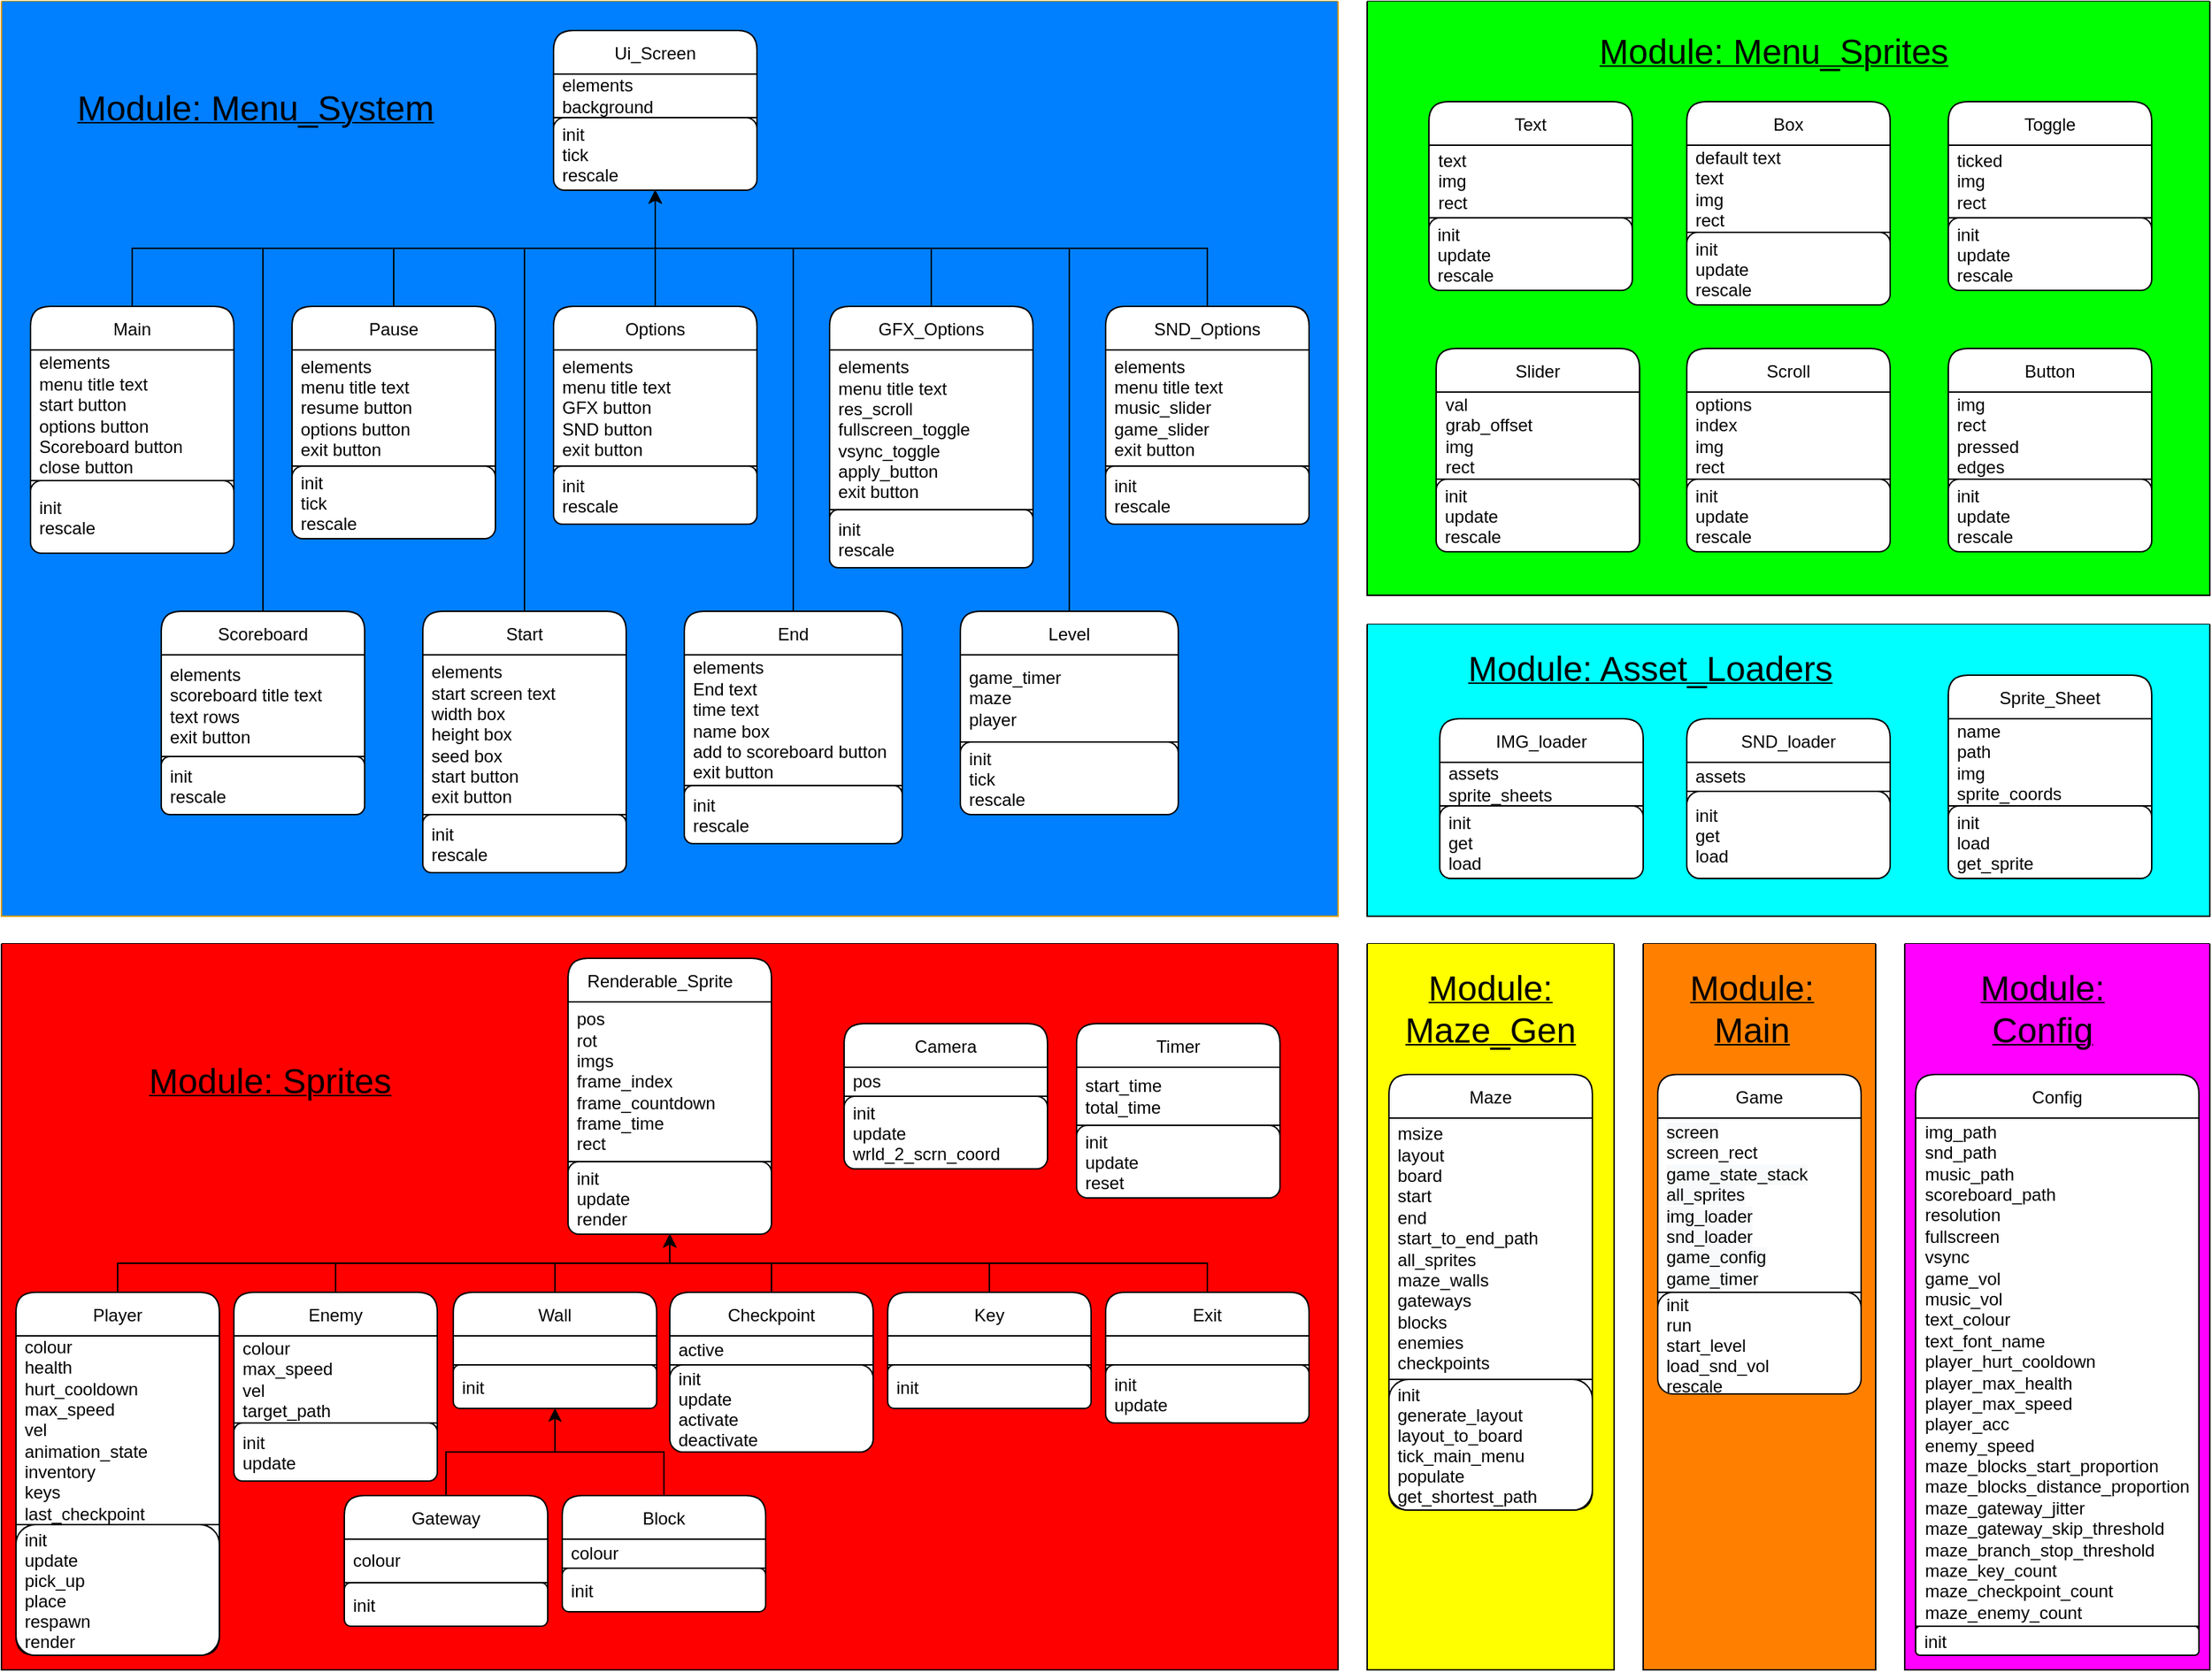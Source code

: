 <mxfile version="16.4.5" type="device"><diagram id="UR0YL3YgxXvfxWEagAze" name="Page-1"><mxGraphModel dx="1535" dy="2489" grid="1" gridSize="10" guides="1" tooltips="1" connect="1" arrows="1" fold="1" page="1" pageScale="1" pageWidth="827" pageHeight="1169" math="0" shadow="0"><root><mxCell id="0"/><mxCell id="1" parent="0"/><mxCell id="ef8tjBVSWjdFUi2Q6hh9-64" value="" style="swimlane;startSize=0;rounded=1;swimlaneFillColor=#00FFFF;" parent="1" vertex="1"><mxGeometry x="1040" y="-280" width="580" height="201" as="geometry"><mxRectangle x="930" y="755" width="50" height="40" as="alternateBounds"/></mxGeometry></mxCell><mxCell id="ef8tjBVSWjdFUi2Q6hh9-77" value="" style="swimlane;startSize=0;fontSize=18;swimlaneFillColor=#FF0000;" parent="1" vertex="1"><mxGeometry x="100" y="-60" width="920" height="500" as="geometry"/></mxCell><mxCell id="ef8tjBVSWjdFUi2Q6hh9-22" value="Renderable_Sprite    " style="swimlane;fontStyle=0;childLayout=stackLayout;horizontal=1;startSize=30;horizontalStack=0;resizeParent=1;resizeParentMax=0;resizeLast=0;collapsible=1;marginBottom=0;rounded=1;swimlaneFillColor=default;" parent="ef8tjBVSWjdFUi2Q6hh9-77" vertex="1"><mxGeometry x="390" y="10" width="140" height="190" as="geometry"><mxRectangle x="540" y="170" width="50" height="30" as="alternateBounds"/></mxGeometry></mxCell><mxCell id="ef8tjBVSWjdFUi2Q6hh9-23" value="pos&lt;br&gt;rot&lt;br&gt;imgs&lt;br&gt;frame_index&lt;br&gt;frame_countdown&lt;br&gt;frame_time&lt;br&gt;rect" style="rounded=0;whiteSpace=wrap;html=1;align=left;spacingLeft=4" parent="ef8tjBVSWjdFUi2Q6hh9-22" vertex="1"><mxGeometry y="30" width="140" height="110" as="geometry"/></mxCell><mxCell id="ef8tjBVSWjdFUi2Q6hh9-24" value="init&#10;update&#10;render" style="text;strokeColor=default;fillColor=default;align=left;verticalAlign=middle;spacingLeft=4;spacingRight=4;overflow=hidden;points=[[0,0.5],[1,0.5]];portConstraint=eastwest;rotatable=0;rounded=1;" parent="ef8tjBVSWjdFUi2Q6hh9-22" vertex="1"><mxGeometry y="140" width="140" height="50" as="geometry"/></mxCell><mxCell id="ef8tjBVSWjdFUi2Q6hh9-79" style="edgeStyle=orthogonalEdgeStyle;rounded=0;orthogonalLoop=1;jettySize=auto;html=1;exitX=0.5;exitY=0;exitDx=0;exitDy=0;fontSize=18;" parent="ef8tjBVSWjdFUi2Q6hh9-77" source="ef8tjBVSWjdFUi2Q6hh9-25" target="ef8tjBVSWjdFUi2Q6hh9-22" edge="1"><mxGeometry relative="1" as="geometry"/></mxCell><mxCell id="ef8tjBVSWjdFUi2Q6hh9-25" value="Player" style="swimlane;fontStyle=0;childLayout=stackLayout;horizontal=1;startSize=30;horizontalStack=0;resizeParent=1;resizeParentMax=0;resizeLast=0;collapsible=1;marginBottom=0;rounded=1;swimlaneFillColor=default;" parent="ef8tjBVSWjdFUi2Q6hh9-77" vertex="1"><mxGeometry x="10" y="240" width="140" height="250" as="geometry"><mxRectangle x="540" y="170" width="50" height="30" as="alternateBounds"/></mxGeometry></mxCell><mxCell id="ef8tjBVSWjdFUi2Q6hh9-26" value="colour&lt;br&gt;health&lt;br&gt;hurt_cooldown&lt;br&gt;max_speed&lt;br&gt;vel&lt;br&gt;animation_state&lt;br&gt;inventory&lt;br&gt;keys&lt;br&gt;last_checkpoint" style="rounded=0;whiteSpace=wrap;html=1;align=left;spacingLeft=4" parent="ef8tjBVSWjdFUi2Q6hh9-25" vertex="1"><mxGeometry y="30" width="140" height="130" as="geometry"/></mxCell><mxCell id="ef8tjBVSWjdFUi2Q6hh9-27" value="init&#10;update&#10;pick_up&#10;place&#10;respawn&#10;render" style="text;strokeColor=default;fillColor=default;align=left;verticalAlign=middle;spacingLeft=4;spacingRight=4;overflow=hidden;points=[[0,0.5],[1,0.5]];portConstraint=eastwest;rotatable=0;rounded=1;glass=0;" parent="ef8tjBVSWjdFUi2Q6hh9-25" vertex="1"><mxGeometry y="160" width="140" height="90" as="geometry"/></mxCell><mxCell id="ef8tjBVSWjdFUi2Q6hh9-80" style="edgeStyle=orthogonalEdgeStyle;rounded=0;orthogonalLoop=1;jettySize=auto;html=1;exitX=0.5;exitY=0;exitDx=0;exitDy=0;fontSize=18;" parent="ef8tjBVSWjdFUi2Q6hh9-77" source="ef8tjBVSWjdFUi2Q6hh9-28" target="ef8tjBVSWjdFUi2Q6hh9-22" edge="1"><mxGeometry relative="1" as="geometry"/></mxCell><mxCell id="ef8tjBVSWjdFUi2Q6hh9-28" value="Enemy" style="swimlane;fontStyle=0;childLayout=stackLayout;horizontal=1;startSize=30;horizontalStack=0;resizeParent=1;resizeParentMax=0;resizeLast=0;collapsible=1;marginBottom=0;rounded=1;swimlaneFillColor=default;" parent="ef8tjBVSWjdFUi2Q6hh9-77" vertex="1"><mxGeometry x="160" y="240" width="140" height="130" as="geometry"><mxRectangle x="540" y="170" width="50" height="30" as="alternateBounds"/></mxGeometry></mxCell><mxCell id="ef8tjBVSWjdFUi2Q6hh9-29" value="colour&lt;br&gt;max_speed&lt;br&gt;vel&lt;br&gt;target_path" style="rounded=0;whiteSpace=wrap;html=1;align=left;spacingLeft=4" parent="ef8tjBVSWjdFUi2Q6hh9-28" vertex="1"><mxGeometry y="30" width="140" height="60" as="geometry"/></mxCell><mxCell id="ef8tjBVSWjdFUi2Q6hh9-30" value="init&#10;update" style="text;strokeColor=default;fillColor=default;align=left;verticalAlign=middle;spacingLeft=4;spacingRight=4;overflow=hidden;points=[[0,0.5],[1,0.5]];portConstraint=eastwest;rotatable=0;rounded=1;glass=0;" parent="ef8tjBVSWjdFUi2Q6hh9-28" vertex="1"><mxGeometry y="90" width="140" height="40" as="geometry"/></mxCell><mxCell id="ef8tjBVSWjdFUi2Q6hh9-81" style="edgeStyle=orthogonalEdgeStyle;rounded=0;orthogonalLoop=1;jettySize=auto;html=1;exitX=0.5;exitY=0;exitDx=0;exitDy=0;fontSize=18;" parent="ef8tjBVSWjdFUi2Q6hh9-77" source="ef8tjBVSWjdFUi2Q6hh9-31" target="ef8tjBVSWjdFUi2Q6hh9-22" edge="1"><mxGeometry relative="1" as="geometry"/></mxCell><mxCell id="ef8tjBVSWjdFUi2Q6hh9-31" value="Wall" style="swimlane;fontStyle=0;childLayout=stackLayout;horizontal=1;startSize=30;horizontalStack=0;resizeParent=1;resizeParentMax=0;resizeLast=0;collapsible=1;marginBottom=0;rounded=1;swimlaneFillColor=default;" parent="ef8tjBVSWjdFUi2Q6hh9-77" vertex="1"><mxGeometry x="311" y="240" width="140" height="80" as="geometry"><mxRectangle x="540" y="170" width="50" height="30" as="alternateBounds"/></mxGeometry></mxCell><mxCell id="ef8tjBVSWjdFUi2Q6hh9-32" value="" style="rounded=0;whiteSpace=wrap;html=1;align=left;spacingLeft=4" parent="ef8tjBVSWjdFUi2Q6hh9-31" vertex="1"><mxGeometry y="30" width="140" height="20" as="geometry"/></mxCell><mxCell id="ef8tjBVSWjdFUi2Q6hh9-33" value="init" style="text;strokeColor=default;fillColor=default;align=left;verticalAlign=middle;spacingLeft=4;spacingRight=4;overflow=hidden;points=[[0,0.5],[1,0.5]];portConstraint=eastwest;rotatable=0;rounded=1;glass=0;" parent="ef8tjBVSWjdFUi2Q6hh9-31" vertex="1"><mxGeometry y="50" width="140" height="30" as="geometry"/></mxCell><mxCell id="ef8tjBVSWjdFUi2Q6hh9-86" style="edgeStyle=orthogonalEdgeStyle;rounded=0;orthogonalLoop=1;jettySize=auto;html=1;exitX=0.5;exitY=0;exitDx=0;exitDy=0;fontSize=18;" parent="ef8tjBVSWjdFUi2Q6hh9-77" source="ef8tjBVSWjdFUi2Q6hh9-34" target="ef8tjBVSWjdFUi2Q6hh9-31" edge="1"><mxGeometry relative="1" as="geometry"/></mxCell><mxCell id="ef8tjBVSWjdFUi2Q6hh9-34" value="Gateway" style="swimlane;fontStyle=0;childLayout=stackLayout;horizontal=1;startSize=30;horizontalStack=0;resizeParent=1;resizeParentMax=0;resizeLast=0;collapsible=1;marginBottom=0;rounded=1;swimlaneFillColor=default;" parent="ef8tjBVSWjdFUi2Q6hh9-77" vertex="1"><mxGeometry x="236" y="380" width="140" height="90" as="geometry"><mxRectangle x="540" y="170" width="50" height="30" as="alternateBounds"/></mxGeometry></mxCell><mxCell id="ef8tjBVSWjdFUi2Q6hh9-35" value="colour" style="rounded=0;whiteSpace=wrap;html=1;align=left;spacingLeft=4" parent="ef8tjBVSWjdFUi2Q6hh9-34" vertex="1"><mxGeometry y="30" width="140" height="30" as="geometry"/></mxCell><mxCell id="ef8tjBVSWjdFUi2Q6hh9-36" value="init" style="text;strokeColor=default;fillColor=default;align=left;verticalAlign=middle;spacingLeft=4;spacingRight=4;overflow=hidden;points=[[0,0.5],[1,0.5]];portConstraint=eastwest;rotatable=0;rounded=1;glass=0;" parent="ef8tjBVSWjdFUi2Q6hh9-34" vertex="1"><mxGeometry y="60" width="140" height="30" as="geometry"/></mxCell><mxCell id="ef8tjBVSWjdFUi2Q6hh9-85" style="edgeStyle=orthogonalEdgeStyle;rounded=0;orthogonalLoop=1;jettySize=auto;html=1;exitX=0.5;exitY=0;exitDx=0;exitDy=0;fontSize=18;" parent="ef8tjBVSWjdFUi2Q6hh9-77" source="ef8tjBVSWjdFUi2Q6hh9-37" target="ef8tjBVSWjdFUi2Q6hh9-31" edge="1"><mxGeometry relative="1" as="geometry"/></mxCell><mxCell id="ef8tjBVSWjdFUi2Q6hh9-37" value="Block" style="swimlane;fontStyle=0;childLayout=stackLayout;horizontal=1;startSize=30;horizontalStack=0;resizeParent=1;resizeParentMax=0;resizeLast=0;collapsible=1;marginBottom=0;rounded=1;swimlaneFillColor=default;" parent="ef8tjBVSWjdFUi2Q6hh9-77" vertex="1"><mxGeometry x="386" y="380" width="140" height="80" as="geometry"><mxRectangle x="540" y="170" width="50" height="30" as="alternateBounds"/></mxGeometry></mxCell><mxCell id="ef8tjBVSWjdFUi2Q6hh9-38" value="colour" style="rounded=0;whiteSpace=wrap;html=1;align=left;spacingLeft=4" parent="ef8tjBVSWjdFUi2Q6hh9-37" vertex="1"><mxGeometry y="30" width="140" height="20" as="geometry"/></mxCell><mxCell id="ef8tjBVSWjdFUi2Q6hh9-39" value="init" style="text;strokeColor=default;fillColor=default;align=left;verticalAlign=middle;spacingLeft=4;spacingRight=4;overflow=hidden;points=[[0,0.5],[1,0.5]];portConstraint=eastwest;rotatable=0;rounded=1;glass=0;" parent="ef8tjBVSWjdFUi2Q6hh9-37" vertex="1"><mxGeometry y="50" width="140" height="30" as="geometry"/></mxCell><mxCell id="ef8tjBVSWjdFUi2Q6hh9-82" style="edgeStyle=orthogonalEdgeStyle;rounded=0;orthogonalLoop=1;jettySize=auto;html=1;exitX=0.5;exitY=0;exitDx=0;exitDy=0;fontSize=18;" parent="ef8tjBVSWjdFUi2Q6hh9-77" source="ef8tjBVSWjdFUi2Q6hh9-40" target="ef8tjBVSWjdFUi2Q6hh9-22" edge="1"><mxGeometry relative="1" as="geometry"/></mxCell><mxCell id="ef8tjBVSWjdFUi2Q6hh9-40" value="Checkpoint" style="swimlane;fontStyle=0;childLayout=stackLayout;horizontal=1;startSize=30;horizontalStack=0;resizeParent=1;resizeParentMax=0;resizeLast=0;collapsible=1;marginBottom=0;rounded=1;swimlaneFillColor=default;" parent="ef8tjBVSWjdFUi2Q6hh9-77" vertex="1"><mxGeometry x="460" y="240" width="140" height="110" as="geometry"><mxRectangle x="540" y="170" width="50" height="30" as="alternateBounds"/></mxGeometry></mxCell><mxCell id="ef8tjBVSWjdFUi2Q6hh9-41" value="active" style="rounded=0;whiteSpace=wrap;html=1;align=left;spacingLeft=4" parent="ef8tjBVSWjdFUi2Q6hh9-40" vertex="1"><mxGeometry y="30" width="140" height="20" as="geometry"/></mxCell><mxCell id="ef8tjBVSWjdFUi2Q6hh9-42" value="init&#10;update&#10;activate&#10;deactivate" style="text;strokeColor=default;fillColor=default;align=left;verticalAlign=middle;spacingLeft=4;spacingRight=4;overflow=hidden;points=[[0,0.5],[1,0.5]];portConstraint=eastwest;rotatable=0;rounded=1;glass=0;" parent="ef8tjBVSWjdFUi2Q6hh9-40" vertex="1"><mxGeometry y="50" width="140" height="60" as="geometry"/></mxCell><mxCell id="ef8tjBVSWjdFUi2Q6hh9-83" style="edgeStyle=orthogonalEdgeStyle;rounded=0;orthogonalLoop=1;jettySize=auto;html=1;exitX=0.5;exitY=0;exitDx=0;exitDy=0;fontSize=18;" parent="ef8tjBVSWjdFUi2Q6hh9-77" source="ef8tjBVSWjdFUi2Q6hh9-43" target="ef8tjBVSWjdFUi2Q6hh9-22" edge="1"><mxGeometry relative="1" as="geometry"/></mxCell><mxCell id="ef8tjBVSWjdFUi2Q6hh9-43" value="Key" style="swimlane;fontStyle=0;childLayout=stackLayout;horizontal=1;startSize=30;horizontalStack=0;resizeParent=1;resizeParentMax=0;resizeLast=0;collapsible=1;marginBottom=0;rounded=1;swimlaneFillColor=default;" parent="ef8tjBVSWjdFUi2Q6hh9-77" vertex="1"><mxGeometry x="610" y="240" width="140" height="80" as="geometry"><mxRectangle x="540" y="170" width="50" height="30" as="alternateBounds"/></mxGeometry></mxCell><mxCell id="ef8tjBVSWjdFUi2Q6hh9-44" value="" style="rounded=0;whiteSpace=wrap;html=1;align=left;spacingLeft=4" parent="ef8tjBVSWjdFUi2Q6hh9-43" vertex="1"><mxGeometry y="30" width="140" height="20" as="geometry"/></mxCell><mxCell id="ef8tjBVSWjdFUi2Q6hh9-45" value="init" style="text;strokeColor=default;fillColor=default;align=left;verticalAlign=middle;spacingLeft=4;spacingRight=4;overflow=hidden;points=[[0,0.5],[1,0.5]];portConstraint=eastwest;rotatable=0;rounded=1;glass=0;" parent="ef8tjBVSWjdFUi2Q6hh9-43" vertex="1"><mxGeometry y="50" width="140" height="30" as="geometry"/></mxCell><mxCell id="ef8tjBVSWjdFUi2Q6hh9-84" style="edgeStyle=orthogonalEdgeStyle;rounded=0;orthogonalLoop=1;jettySize=auto;html=1;exitX=0.5;exitY=0;exitDx=0;exitDy=0;fontSize=18;" parent="ef8tjBVSWjdFUi2Q6hh9-77" source="ef8tjBVSWjdFUi2Q6hh9-46" target="ef8tjBVSWjdFUi2Q6hh9-22" edge="1"><mxGeometry relative="1" as="geometry"/></mxCell><mxCell id="ef8tjBVSWjdFUi2Q6hh9-46" value="Exit" style="swimlane;fontStyle=0;childLayout=stackLayout;horizontal=1;startSize=30;horizontalStack=0;resizeParent=1;resizeParentMax=0;resizeLast=0;collapsible=1;marginBottom=0;rounded=1;swimlaneFillColor=default;" parent="ef8tjBVSWjdFUi2Q6hh9-77" vertex="1"><mxGeometry x="760" y="240" width="140" height="90" as="geometry"><mxRectangle x="540" y="170" width="50" height="30" as="alternateBounds"/></mxGeometry></mxCell><mxCell id="ef8tjBVSWjdFUi2Q6hh9-47" value="" style="rounded=0;whiteSpace=wrap;html=1;align=left;spacingLeft=4" parent="ef8tjBVSWjdFUi2Q6hh9-46" vertex="1"><mxGeometry y="30" width="140" height="20" as="geometry"/></mxCell><mxCell id="ef8tjBVSWjdFUi2Q6hh9-48" value="init&#10;update" style="text;strokeColor=default;fillColor=default;align=left;verticalAlign=middle;spacingLeft=4;spacingRight=4;overflow=hidden;points=[[0,0.5],[1,0.5]];portConstraint=eastwest;rotatable=0;rounded=1;glass=0;" parent="ef8tjBVSWjdFUi2Q6hh9-46" vertex="1"><mxGeometry y="50" width="140" height="40" as="geometry"/></mxCell><mxCell id="ef8tjBVSWjdFUi2Q6hh9-49" value="Camera" style="swimlane;fontStyle=0;childLayout=stackLayout;horizontal=1;startSize=30;horizontalStack=0;resizeParent=1;resizeParentMax=0;resizeLast=0;collapsible=1;marginBottom=0;rounded=1;swimlaneFillColor=default;" parent="ef8tjBVSWjdFUi2Q6hh9-77" vertex="1"><mxGeometry x="580" y="55" width="140" height="100" as="geometry"><mxRectangle x="540" y="170" width="50" height="30" as="alternateBounds"/></mxGeometry></mxCell><mxCell id="ef8tjBVSWjdFUi2Q6hh9-50" value="pos" style="rounded=0;whiteSpace=wrap;html=1;align=left;spacingLeft=4" parent="ef8tjBVSWjdFUi2Q6hh9-49" vertex="1"><mxGeometry y="30" width="140" height="20" as="geometry"/></mxCell><mxCell id="ef8tjBVSWjdFUi2Q6hh9-51" value="init&#10;update&#10;wrld_2_scrn_coord" style="text;strokeColor=default;fillColor=default;align=left;verticalAlign=middle;spacingLeft=4;spacingRight=4;overflow=hidden;points=[[0,0.5],[1,0.5]];portConstraint=eastwest;rotatable=0;rounded=1;" parent="ef8tjBVSWjdFUi2Q6hh9-49" vertex="1"><mxGeometry y="50" width="140" height="50" as="geometry"/></mxCell><mxCell id="ef8tjBVSWjdFUi2Q6hh9-88" value="&lt;u&gt;&lt;font style=&quot;font-size: 24px&quot;&gt;Module: Sprites&lt;/font&gt;&lt;/u&gt;" style="text;html=1;strokeColor=none;fillColor=none;align=center;verticalAlign=middle;whiteSpace=wrap;rounded=0;" parent="ef8tjBVSWjdFUi2Q6hh9-77" vertex="1"><mxGeometry x="90" y="80" width="190" height="30" as="geometry"/></mxCell><mxCell id="k1RXQUYx7ECkvek621EI-1" value="Timer" style="swimlane;fontStyle=0;childLayout=stackLayout;horizontal=1;startSize=30;horizontalStack=0;resizeParent=1;resizeParentMax=0;resizeLast=0;collapsible=1;marginBottom=0;rounded=1;swimlaneFillColor=default;" parent="ef8tjBVSWjdFUi2Q6hh9-77" vertex="1"><mxGeometry x="740" y="55" width="140" height="120" as="geometry"><mxRectangle x="540" y="170" width="50" height="30" as="alternateBounds"/></mxGeometry></mxCell><mxCell id="k1RXQUYx7ECkvek621EI-2" value="start_time&lt;br&gt;total_time" style="rounded=0;whiteSpace=wrap;html=1;align=left;spacingLeft=4" parent="k1RXQUYx7ECkvek621EI-1" vertex="1"><mxGeometry y="30" width="140" height="40" as="geometry"/></mxCell><mxCell id="k1RXQUYx7ECkvek621EI-3" value="init&#10;update&#10;reset" style="text;strokeColor=default;fillColor=default;align=left;verticalAlign=middle;spacingLeft=4;spacingRight=4;overflow=hidden;points=[[0,0.5],[1,0.5]];portConstraint=eastwest;rotatable=0;rounded=1;" parent="k1RXQUYx7ECkvek621EI-1" vertex="1"><mxGeometry y="70" width="140" height="50" as="geometry"/></mxCell><mxCell id="ef8tjBVSWjdFUi2Q6hh9-89" value="" style="swimlane;startSize=0;fontSize=36;fillColor=default;swimlaneFillColor=#FFFF00;" parent="1" vertex="1"><mxGeometry x="1040" y="-60" width="170" height="500" as="geometry"/></mxCell><mxCell id="ef8tjBVSWjdFUi2Q6hh9-90" value="&lt;u&gt;&lt;font style=&quot;font-size: 24px&quot;&gt;Module:&lt;br&gt;Maze_Gen&lt;/font&gt;&lt;/u&gt;" style="text;html=1;strokeColor=none;fillColor=none;align=center;verticalAlign=middle;whiteSpace=wrap;rounded=0;" parent="ef8tjBVSWjdFUi2Q6hh9-89" vertex="1"><mxGeometry x="-10" y="30" width="190" height="30" as="geometry"/></mxCell><mxCell id="ef8tjBVSWjdFUi2Q6hh9-13" value="Maze" style="swimlane;fontStyle=0;childLayout=stackLayout;horizontal=1;startSize=30;horizontalStack=0;resizeParent=1;resizeParentMax=0;resizeLast=0;collapsible=1;marginBottom=0;rounded=1;swimlaneFillColor=default;" parent="ef8tjBVSWjdFUi2Q6hh9-89" vertex="1"><mxGeometry x="15" y="90" width="140" height="300" as="geometry"><mxRectangle x="540" y="170" width="50" height="30" as="alternateBounds"/></mxGeometry></mxCell><mxCell id="ef8tjBVSWjdFUi2Q6hh9-14" value="&lt;font face=&quot;helvetica&quot;&gt;msize&lt;br&gt;&lt;/font&gt;layout&lt;br&gt;board&lt;br&gt;start&lt;br&gt;end&lt;br&gt;start_to_end_path&lt;br&gt;all_sprites&lt;br&gt;maze_walls&lt;br&gt;gateways&lt;br&gt;blocks&lt;br&gt;enemies&lt;br&gt;checkpoints" style="rounded=0;whiteSpace=wrap;html=1;align=left;spacingLeft=4" parent="ef8tjBVSWjdFUi2Q6hh9-13" vertex="1"><mxGeometry y="30" width="140" height="180" as="geometry"/></mxCell><mxCell id="ef8tjBVSWjdFUi2Q6hh9-15" value="init&#10;generate_layout&#10;layout_to_board&#10;tick_main_menu&#10;populate&#10;get_shortest_path" style="text;strokeColor=default;fillColor=default;align=left;verticalAlign=middle;spacingLeft=4;spacingRight=4;overflow=hidden;points=[[0,0.5],[1,0.5]];portConstraint=eastwest;rotatable=0;rounded=1;" parent="ef8tjBVSWjdFUi2Q6hh9-13" vertex="1"><mxGeometry y="210" width="140" height="90" as="geometry"/></mxCell><mxCell id="ef8tjBVSWjdFUi2Q6hh9-91" value="" style="swimlane;startSize=0;fontSize=36;swimlaneFillColor=#FF8000;" parent="1" vertex="1"><mxGeometry x="1230" y="-60" width="160" height="500" as="geometry"/></mxCell><mxCell id="ef8tjBVSWjdFUi2Q6hh9-92" value="&lt;u&gt;&lt;font style=&quot;font-size: 24px&quot;&gt;Module:&lt;br&gt;Main&lt;/font&gt;&lt;/u&gt;" style="text;html=1;strokeColor=none;fillColor=none;align=center;verticalAlign=middle;whiteSpace=wrap;rounded=0;" parent="ef8tjBVSWjdFUi2Q6hh9-91" vertex="1"><mxGeometry x="-20" y="30" width="190" height="30" as="geometry"/></mxCell><mxCell id="ef8tjBVSWjdFUi2Q6hh9-3" value="Game" style="swimlane;fontStyle=0;childLayout=stackLayout;horizontal=1;startSize=30;horizontalStack=0;resizeParent=1;resizeParentMax=0;resizeLast=0;collapsible=1;marginBottom=0;rounded=1;swimlaneFillColor=default;" parent="ef8tjBVSWjdFUi2Q6hh9-91" vertex="1"><mxGeometry x="10" y="90" width="140" height="220" as="geometry"><mxRectangle x="540" y="170" width="50" height="30" as="alternateBounds"/></mxGeometry></mxCell><mxCell id="ef8tjBVSWjdFUi2Q6hh9-12" value="&lt;span style=&quot;color: rgb(0 , 0 , 0) ; font-family: &amp;#34;helvetica&amp;#34; ; font-size: 12px ; font-style: normal ; font-weight: 400 ; letter-spacing: normal ; text-indent: 0px ; text-transform: none ; word-spacing: 0px ; background-color: rgb(248 , 249 , 250) ; display: inline ; float: none&quot;&gt;screen&lt;br&gt;&lt;/span&gt;screen_rect&lt;br style=&quot;padding: 0px ; margin: 0px ; color: rgb(0 , 0 , 0) ; font-family: &amp;#34;helvetica&amp;#34; ; font-size: 12px ; font-style: normal ; font-weight: 400 ; letter-spacing: normal ; text-indent: 0px ; text-transform: none ; word-spacing: 0px ; background-color: rgb(248 , 249 , 250)&quot;&gt;&lt;span style=&quot;color: rgb(0 , 0 , 0) ; font-family: &amp;#34;helvetica&amp;#34; ; font-size: 12px ; font-style: normal ; font-weight: 400 ; letter-spacing: normal ; text-indent: 0px ; text-transform: none ; word-spacing: 0px ; background-color: rgb(248 , 249 , 250) ; display: inline ; float: none&quot;&gt;game_state_stack&lt;/span&gt;&lt;br style=&quot;padding: 0px ; margin: 0px ; color: rgb(0 , 0 , 0) ; font-family: &amp;#34;helvetica&amp;#34; ; font-size: 12px ; font-style: normal ; font-weight: 400 ; letter-spacing: normal ; text-indent: 0px ; text-transform: none ; word-spacing: 0px ; background-color: rgb(248 , 249 , 250)&quot;&gt;&lt;span style=&quot;color: rgb(0 , 0 , 0) ; font-family: &amp;#34;helvetica&amp;#34; ; font-size: 12px ; font-style: normal ; font-weight: 400 ; letter-spacing: normal ; text-indent: 0px ; text-transform: none ; word-spacing: 0px ; background-color: rgb(248 , 249 , 250) ; display: inline ; float: none&quot;&gt;all_sprites&lt;/span&gt;&lt;br style=&quot;padding: 0px ; margin: 0px ; color: rgb(0 , 0 , 0) ; font-family: &amp;#34;helvetica&amp;#34; ; font-size: 12px ; font-style: normal ; font-weight: 400 ; letter-spacing: normal ; text-indent: 0px ; text-transform: none ; word-spacing: 0px ; background-color: rgb(248 , 249 , 250)&quot;&gt;&lt;span style=&quot;color: rgb(0 , 0 , 0) ; font-family: &amp;#34;helvetica&amp;#34; ; font-size: 12px ; font-style: normal ; font-weight: 400 ; letter-spacing: normal ; text-indent: 0px ; text-transform: none ; word-spacing: 0px ; background-color: rgb(248 , 249 , 250) ; display: inline ; float: none&quot;&gt;img_loader&lt;/span&gt;&lt;br style=&quot;padding: 0px ; margin: 0px ; color: rgb(0 , 0 , 0) ; font-family: &amp;#34;helvetica&amp;#34; ; font-size: 12px ; font-style: normal ; font-weight: 400 ; letter-spacing: normal ; text-indent: 0px ; text-transform: none ; word-spacing: 0px ; background-color: rgb(248 , 249 , 250)&quot;&gt;&lt;span style=&quot;color: rgb(0 , 0 , 0) ; font-family: &amp;#34;helvetica&amp;#34; ; font-size: 12px ; font-style: normal ; font-weight: 400 ; letter-spacing: normal ; text-indent: 0px ; text-transform: none ; word-spacing: 0px ; background-color: rgb(248 , 249 , 250) ; display: inline ; float: none&quot;&gt;snd_loader&lt;/span&gt;&lt;br style=&quot;padding: 0px ; margin: 0px ; color: rgb(0 , 0 , 0) ; font-family: &amp;#34;helvetica&amp;#34; ; font-size: 12px ; font-style: normal ; font-weight: 400 ; letter-spacing: normal ; text-indent: 0px ; text-transform: none ; word-spacing: 0px ; background-color: rgb(248 , 249 , 250)&quot;&gt;&lt;span style=&quot;color: rgb(0 , 0 , 0) ; font-family: &amp;#34;helvetica&amp;#34; ; font-size: 12px ; font-style: normal ; font-weight: 400 ; letter-spacing: normal ; text-indent: 0px ; text-transform: none ; word-spacing: 0px ; background-color: rgb(248 , 249 , 250) ; display: inline ; float: none&quot;&gt;game_config&lt;/span&gt;&lt;br style=&quot;padding: 0px ; margin: 0px ; color: rgb(0 , 0 , 0) ; font-family: &amp;#34;helvetica&amp;#34; ; font-size: 12px ; font-style: normal ; font-weight: 400 ; letter-spacing: normal ; text-indent: 0px ; text-transform: none ; word-spacing: 0px ; background-color: rgb(248 , 249 , 250)&quot;&gt;&lt;span style=&quot;color: rgb(0 , 0 , 0) ; font-family: &amp;#34;helvetica&amp;#34; ; font-size: 12px ; font-style: normal ; font-weight: 400 ; letter-spacing: normal ; text-indent: 0px ; text-transform: none ; word-spacing: 0px ; background-color: rgb(248 , 249 , 250) ; display: inline ; float: none&quot;&gt;game_timer&lt;/span&gt;" style="rounded=0;whiteSpace=wrap;html=1;align=left;spacingLeft=4" parent="ef8tjBVSWjdFUi2Q6hh9-3" vertex="1"><mxGeometry y="30" width="140" height="120" as="geometry"/></mxCell><mxCell id="ef8tjBVSWjdFUi2Q6hh9-6" value="init&#10;run&#10;start_level&#10;load_snd_vol&#10;rescale" style="text;strokeColor=default;fillColor=default;align=left;verticalAlign=middle;spacingLeft=4;spacingRight=4;overflow=hidden;points=[[0,0.5],[1,0.5]];portConstraint=eastwest;rotatable=0;rounded=1;" parent="ef8tjBVSWjdFUi2Q6hh9-3" vertex="1"><mxGeometry y="150" width="140" height="70" as="geometry"/></mxCell><mxCell id="ef8tjBVSWjdFUi2Q6hh9-96" value="" style="swimlane;startSize=0;fontSize=36;fillColor=#ffe6cc;gradientDirection=north;swimlaneFillColor=#007FFF;strokeColor=#d79b00;" parent="1" vertex="1"><mxGeometry x="100" y="-709" width="920" height="630" as="geometry"/></mxCell><mxCell id="ef8tjBVSWjdFUi2Q6hh9-98" value="&lt;u&gt;&lt;font style=&quot;font-size: 24px&quot;&gt;Module: Menu_System&lt;/font&gt;&lt;/u&gt;" style="text;html=1;strokeColor=none;fillColor=none;align=center;verticalAlign=middle;whiteSpace=wrap;rounded=0;" parent="ef8tjBVSWjdFUi2Q6hh9-96" vertex="1"><mxGeometry x="50" y="59" width="250" height="30" as="geometry"/></mxCell><mxCell id="BVEpf0JN5tACW4LLZ2G0-4" style="edgeStyle=orthogonalEdgeStyle;rounded=0;orthogonalLoop=1;jettySize=auto;html=1;exitX=0.5;exitY=0;exitDx=0;exitDy=0;" parent="ef8tjBVSWjdFUi2Q6hh9-96" source="NCt3lOaT6l5ER-M0cnxN-1" target="BVEpf0JN5tACW4LLZ2G0-1" edge="1"><mxGeometry relative="1" as="geometry"/></mxCell><mxCell id="NCt3lOaT6l5ER-M0cnxN-1" value="Main" style="swimlane;fontStyle=0;childLayout=stackLayout;horizontal=1;startSize=30;horizontalStack=0;resizeParent=1;resizeParentMax=0;resizeLast=0;collapsible=1;marginBottom=0;rounded=1;swimlaneFillColor=default;" parent="ef8tjBVSWjdFUi2Q6hh9-96" vertex="1"><mxGeometry x="20" y="210" width="140" height="170" as="geometry"><mxRectangle x="540" y="170" width="50" height="30" as="alternateBounds"/></mxGeometry></mxCell><mxCell id="NCt3lOaT6l5ER-M0cnxN-2" value="elements&lt;br&gt;menu title text&lt;br&gt;start button&lt;br&gt;options button&lt;br&gt;Scoreboard button&lt;br&gt;close button" style="rounded=0;whiteSpace=wrap;html=1;align=left;spacingLeft=4" parent="NCt3lOaT6l5ER-M0cnxN-1" vertex="1"><mxGeometry y="30" width="140" height="90" as="geometry"/></mxCell><mxCell id="NCt3lOaT6l5ER-M0cnxN-3" value="init&#10;rescale" style="text;strokeColor=default;fillColor=default;align=left;verticalAlign=middle;spacingLeft=4;spacingRight=4;overflow=hidden;points=[[0,0.5],[1,0.5]];portConstraint=eastwest;rotatable=0;rounded=1;" parent="NCt3lOaT6l5ER-M0cnxN-1" vertex="1"><mxGeometry y="120" width="140" height="50" as="geometry"/></mxCell><mxCell id="BVEpf0JN5tACW4LLZ2G0-5" style="edgeStyle=orthogonalEdgeStyle;rounded=0;orthogonalLoop=1;jettySize=auto;html=1;exitX=0.5;exitY=0;exitDx=0;exitDy=0;" parent="ef8tjBVSWjdFUi2Q6hh9-96" source="NCt3lOaT6l5ER-M0cnxN-14" target="BVEpf0JN5tACW4LLZ2G0-1" edge="1"><mxGeometry relative="1" as="geometry"/></mxCell><mxCell id="NCt3lOaT6l5ER-M0cnxN-14" value="Pause" style="swimlane;fontStyle=0;childLayout=stackLayout;horizontal=1;startSize=30;horizontalStack=0;resizeParent=1;resizeParentMax=0;resizeLast=0;collapsible=1;marginBottom=0;rounded=1;swimlaneFillColor=default;" parent="ef8tjBVSWjdFUi2Q6hh9-96" vertex="1"><mxGeometry x="200" y="210" width="140" height="160" as="geometry"><mxRectangle x="540" y="170" width="50" height="30" as="alternateBounds"/></mxGeometry></mxCell><mxCell id="NCt3lOaT6l5ER-M0cnxN-15" value="elements&lt;br&gt;menu title text&lt;br&gt;resume button&lt;br&gt;options button&lt;br&gt;exit button" style="rounded=0;whiteSpace=wrap;html=1;align=left;spacingLeft=4" parent="NCt3lOaT6l5ER-M0cnxN-14" vertex="1"><mxGeometry y="30" width="140" height="80" as="geometry"/></mxCell><mxCell id="NCt3lOaT6l5ER-M0cnxN-16" value="init&#10;tick&#10;rescale" style="text;strokeColor=default;fillColor=default;align=left;verticalAlign=middle;spacingLeft=4;spacingRight=4;overflow=hidden;points=[[0,0.5],[1,0.5]];portConstraint=eastwest;rotatable=0;rounded=1;" parent="NCt3lOaT6l5ER-M0cnxN-14" vertex="1"><mxGeometry y="110" width="140" height="50" as="geometry"/></mxCell><mxCell id="BVEpf0JN5tACW4LLZ2G0-6" style="edgeStyle=orthogonalEdgeStyle;rounded=0;orthogonalLoop=1;jettySize=auto;html=1;exitX=0.5;exitY=0;exitDx=0;exitDy=0;" parent="ef8tjBVSWjdFUi2Q6hh9-96" source="NCt3lOaT6l5ER-M0cnxN-17" target="BVEpf0JN5tACW4LLZ2G0-1" edge="1"><mxGeometry relative="1" as="geometry"/></mxCell><mxCell id="NCt3lOaT6l5ER-M0cnxN-17" value="Options" style="swimlane;fontStyle=0;childLayout=stackLayout;horizontal=1;startSize=30;horizontalStack=0;resizeParent=1;resizeParentMax=0;resizeLast=0;collapsible=1;marginBottom=0;rounded=1;swimlaneFillColor=default;" parent="ef8tjBVSWjdFUi2Q6hh9-96" vertex="1"><mxGeometry x="380" y="210" width="140" height="150" as="geometry"><mxRectangle x="540" y="170" width="50" height="30" as="alternateBounds"/></mxGeometry></mxCell><mxCell id="NCt3lOaT6l5ER-M0cnxN-18" value="elements&lt;br&gt;menu title text&lt;br&gt;GFX button&lt;br&gt;SND button&lt;br&gt;exit button" style="rounded=0;whiteSpace=wrap;html=1;align=left;spacingLeft=4" parent="NCt3lOaT6l5ER-M0cnxN-17" vertex="1"><mxGeometry y="30" width="140" height="80" as="geometry"/></mxCell><mxCell id="NCt3lOaT6l5ER-M0cnxN-19" value="init&#10;rescale" style="text;strokeColor=default;fillColor=default;align=left;verticalAlign=middle;spacingLeft=4;spacingRight=4;overflow=hidden;points=[[0,0.5],[1,0.5]];portConstraint=eastwest;rotatable=0;rounded=1;" parent="NCt3lOaT6l5ER-M0cnxN-17" vertex="1"><mxGeometry y="110" width="140" height="40" as="geometry"/></mxCell><mxCell id="BVEpf0JN5tACW4LLZ2G0-7" style="edgeStyle=orthogonalEdgeStyle;rounded=0;orthogonalLoop=1;jettySize=auto;html=1;exitX=0.5;exitY=0;exitDx=0;exitDy=0;" parent="ef8tjBVSWjdFUi2Q6hh9-96" source="NCt3lOaT6l5ER-M0cnxN-20" target="BVEpf0JN5tACW4LLZ2G0-1" edge="1"><mxGeometry relative="1" as="geometry"/></mxCell><mxCell id="NCt3lOaT6l5ER-M0cnxN-20" value="GFX_Options" style="swimlane;fontStyle=0;childLayout=stackLayout;horizontal=1;startSize=30;horizontalStack=0;resizeParent=1;resizeParentMax=0;resizeLast=0;collapsible=1;marginBottom=0;rounded=1;swimlaneFillColor=default;" parent="ef8tjBVSWjdFUi2Q6hh9-96" vertex="1"><mxGeometry x="570" y="210" width="140" height="180" as="geometry"><mxRectangle x="540" y="170" width="50" height="30" as="alternateBounds"/></mxGeometry></mxCell><mxCell id="NCt3lOaT6l5ER-M0cnxN-21" value="elements&lt;br&gt;menu title text&lt;br&gt;res_scroll&lt;br&gt;fullscreen_toggle&lt;br&gt;vsync_toggle&lt;br&gt;apply_button&lt;br&gt;exit button" style="rounded=0;whiteSpace=wrap;html=1;align=left;spacingLeft=4" parent="NCt3lOaT6l5ER-M0cnxN-20" vertex="1"><mxGeometry y="30" width="140" height="110" as="geometry"/></mxCell><mxCell id="NCt3lOaT6l5ER-M0cnxN-22" value="init&#10;rescale" style="text;strokeColor=default;fillColor=default;align=left;verticalAlign=middle;spacingLeft=4;spacingRight=4;overflow=hidden;points=[[0,0.5],[1,0.5]];portConstraint=eastwest;rotatable=0;rounded=1;" parent="NCt3lOaT6l5ER-M0cnxN-20" vertex="1"><mxGeometry y="140" width="140" height="40" as="geometry"/></mxCell><mxCell id="BVEpf0JN5tACW4LLZ2G0-8" style="edgeStyle=orthogonalEdgeStyle;rounded=0;orthogonalLoop=1;jettySize=auto;html=1;exitX=0.5;exitY=0;exitDx=0;exitDy=0;" parent="ef8tjBVSWjdFUi2Q6hh9-96" source="NCt3lOaT6l5ER-M0cnxN-23" target="BVEpf0JN5tACW4LLZ2G0-1" edge="1"><mxGeometry relative="1" as="geometry"/></mxCell><mxCell id="NCt3lOaT6l5ER-M0cnxN-23" value="SND_Options" style="swimlane;fontStyle=0;childLayout=stackLayout;horizontal=1;startSize=30;horizontalStack=0;resizeParent=1;resizeParentMax=0;resizeLast=0;collapsible=1;marginBottom=0;rounded=1;swimlaneFillColor=default;" parent="ef8tjBVSWjdFUi2Q6hh9-96" vertex="1"><mxGeometry x="760" y="210" width="140" height="150" as="geometry"><mxRectangle x="540" y="170" width="50" height="30" as="alternateBounds"/></mxGeometry></mxCell><mxCell id="NCt3lOaT6l5ER-M0cnxN-24" value="elements&lt;br&gt;menu title text&lt;br&gt;music_slider&lt;br&gt;game_slider&lt;br&gt;exit button" style="rounded=0;whiteSpace=wrap;html=1;align=left;spacingLeft=4" parent="NCt3lOaT6l5ER-M0cnxN-23" vertex="1"><mxGeometry y="30" width="140" height="80" as="geometry"/></mxCell><mxCell id="NCt3lOaT6l5ER-M0cnxN-25" value="init&#10;rescale" style="text;strokeColor=default;fillColor=default;align=left;verticalAlign=middle;spacingLeft=4;spacingRight=4;overflow=hidden;points=[[0,0.5],[1,0.5]];portConstraint=eastwest;rotatable=0;rounded=1;" parent="NCt3lOaT6l5ER-M0cnxN-23" vertex="1"><mxGeometry y="110" width="140" height="40" as="geometry"/></mxCell><mxCell id="BVEpf0JN5tACW4LLZ2G0-9" style="edgeStyle=orthogonalEdgeStyle;rounded=0;orthogonalLoop=1;jettySize=auto;html=1;exitX=0.5;exitY=0;exitDx=0;exitDy=0;" parent="ef8tjBVSWjdFUi2Q6hh9-96" source="NCt3lOaT6l5ER-M0cnxN-26" target="BVEpf0JN5tACW4LLZ2G0-1" edge="1"><mxGeometry relative="1" as="geometry"><Array as="points"><mxPoint x="180" y="170"/><mxPoint x="450" y="170"/></Array></mxGeometry></mxCell><mxCell id="NCt3lOaT6l5ER-M0cnxN-26" value="Scoreboard" style="swimlane;fontStyle=0;childLayout=stackLayout;horizontal=1;startSize=30;horizontalStack=0;resizeParent=1;resizeParentMax=0;resizeLast=0;collapsible=1;marginBottom=0;rounded=1;swimlaneFillColor=default;" parent="ef8tjBVSWjdFUi2Q6hh9-96" vertex="1"><mxGeometry x="110" y="420" width="140" height="140" as="geometry"><mxRectangle x="540" y="170" width="50" height="30" as="alternateBounds"/></mxGeometry></mxCell><mxCell id="NCt3lOaT6l5ER-M0cnxN-27" value="elements&lt;br&gt;scoreboard title text&lt;br&gt;text rows&lt;br&gt;exit button" style="rounded=0;whiteSpace=wrap;html=1;align=left;spacingLeft=4" parent="NCt3lOaT6l5ER-M0cnxN-26" vertex="1"><mxGeometry y="30" width="140" height="70" as="geometry"/></mxCell><mxCell id="NCt3lOaT6l5ER-M0cnxN-28" value="init&#10;rescale" style="text;strokeColor=default;fillColor=default;align=left;verticalAlign=middle;spacingLeft=4;spacingRight=4;overflow=hidden;points=[[0,0.5],[1,0.5]];portConstraint=eastwest;rotatable=0;rounded=1;" parent="NCt3lOaT6l5ER-M0cnxN-26" vertex="1"><mxGeometry y="100" width="140" height="40" as="geometry"/></mxCell><mxCell id="BVEpf0JN5tACW4LLZ2G0-10" style="edgeStyle=orthogonalEdgeStyle;rounded=0;orthogonalLoop=1;jettySize=auto;html=1;exitX=0.5;exitY=0;exitDx=0;exitDy=0;" parent="ef8tjBVSWjdFUi2Q6hh9-96" source="NCt3lOaT6l5ER-M0cnxN-29" target="BVEpf0JN5tACW4LLZ2G0-1" edge="1"><mxGeometry relative="1" as="geometry"><Array as="points"><mxPoint x="360" y="170"/><mxPoint x="450" y="170"/></Array></mxGeometry></mxCell><mxCell id="NCt3lOaT6l5ER-M0cnxN-29" value="Start" style="swimlane;fontStyle=0;childLayout=stackLayout;horizontal=1;startSize=30;horizontalStack=0;resizeParent=1;resizeParentMax=0;resizeLast=0;collapsible=1;marginBottom=0;rounded=1;swimlaneFillColor=default;" parent="ef8tjBVSWjdFUi2Q6hh9-96" vertex="1"><mxGeometry x="290" y="420" width="140" height="180" as="geometry"><mxRectangle x="540" y="170" width="50" height="30" as="alternateBounds"/></mxGeometry></mxCell><mxCell id="NCt3lOaT6l5ER-M0cnxN-30" value="elements&lt;br&gt;start screen text&lt;br&gt;width box&lt;br&gt;height box&lt;br&gt;seed box&lt;br&gt;start button&lt;br&gt;exit button" style="rounded=0;whiteSpace=wrap;html=1;align=left;spacingLeft=4" parent="NCt3lOaT6l5ER-M0cnxN-29" vertex="1"><mxGeometry y="30" width="140" height="110" as="geometry"/></mxCell><mxCell id="NCt3lOaT6l5ER-M0cnxN-31" value="init&#10;rescale" style="text;strokeColor=default;fillColor=default;align=left;verticalAlign=middle;spacingLeft=4;spacingRight=4;overflow=hidden;points=[[0,0.5],[1,0.5]];portConstraint=eastwest;rotatable=0;rounded=1;" parent="NCt3lOaT6l5ER-M0cnxN-29" vertex="1"><mxGeometry y="140" width="140" height="40" as="geometry"/></mxCell><mxCell id="BVEpf0JN5tACW4LLZ2G0-11" style="edgeStyle=orthogonalEdgeStyle;rounded=0;orthogonalLoop=1;jettySize=auto;html=1;exitX=0.5;exitY=0;exitDx=0;exitDy=0;" parent="ef8tjBVSWjdFUi2Q6hh9-96" source="NCt3lOaT6l5ER-M0cnxN-32" target="BVEpf0JN5tACW4LLZ2G0-1" edge="1"><mxGeometry relative="1" as="geometry"><Array as="points"><mxPoint x="545" y="170"/><mxPoint x="450" y="170"/></Array></mxGeometry></mxCell><mxCell id="NCt3lOaT6l5ER-M0cnxN-32" value="End" style="swimlane;fontStyle=0;childLayout=stackLayout;horizontal=1;startSize=30;horizontalStack=0;resizeParent=1;resizeParentMax=0;resizeLast=0;collapsible=1;marginBottom=0;rounded=1;swimlaneFillColor=default;" parent="ef8tjBVSWjdFUi2Q6hh9-96" vertex="1"><mxGeometry x="470" y="420" width="150" height="160" as="geometry"><mxRectangle x="540" y="170" width="50" height="30" as="alternateBounds"/></mxGeometry></mxCell><mxCell id="NCt3lOaT6l5ER-M0cnxN-33" value="elements&lt;br&gt;End text&lt;br&gt;time text&lt;br&gt;name box&lt;br&gt;add to scoreboard button&lt;br&gt;exit button" style="rounded=0;whiteSpace=wrap;html=1;align=left;spacingLeft=4" parent="NCt3lOaT6l5ER-M0cnxN-32" vertex="1"><mxGeometry y="30" width="150" height="90" as="geometry"/></mxCell><mxCell id="NCt3lOaT6l5ER-M0cnxN-34" value="init&#10;rescale" style="text;strokeColor=default;fillColor=default;align=left;verticalAlign=middle;spacingLeft=4;spacingRight=4;overflow=hidden;points=[[0,0.5],[1,0.5]];portConstraint=eastwest;rotatable=0;rounded=1;" parent="NCt3lOaT6l5ER-M0cnxN-32" vertex="1"><mxGeometry y="120" width="150" height="40" as="geometry"/></mxCell><mxCell id="BVEpf0JN5tACW4LLZ2G0-12" style="edgeStyle=orthogonalEdgeStyle;rounded=0;orthogonalLoop=1;jettySize=auto;html=1;exitX=0.5;exitY=0;exitDx=0;exitDy=0;" parent="ef8tjBVSWjdFUi2Q6hh9-96" source="NCt3lOaT6l5ER-M0cnxN-35" target="BVEpf0JN5tACW4LLZ2G0-1" edge="1"><mxGeometry relative="1" as="geometry"><Array as="points"><mxPoint x="735" y="170"/><mxPoint x="450" y="170"/></Array></mxGeometry></mxCell><mxCell id="NCt3lOaT6l5ER-M0cnxN-35" value="Level" style="swimlane;fontStyle=0;childLayout=stackLayout;horizontal=1;startSize=30;horizontalStack=0;resizeParent=1;resizeParentMax=0;resizeLast=0;collapsible=1;marginBottom=0;rounded=1;swimlaneFillColor=default;" parent="ef8tjBVSWjdFUi2Q6hh9-96" vertex="1"><mxGeometry x="660" y="420" width="150" height="140" as="geometry"><mxRectangle x="540" y="170" width="50" height="30" as="alternateBounds"/></mxGeometry></mxCell><mxCell id="NCt3lOaT6l5ER-M0cnxN-36" value="game_timer&lt;br&gt;maze&lt;br&gt;player" style="rounded=0;whiteSpace=wrap;html=1;align=left;spacingLeft=4" parent="NCt3lOaT6l5ER-M0cnxN-35" vertex="1"><mxGeometry y="30" width="150" height="60" as="geometry"/></mxCell><mxCell id="NCt3lOaT6l5ER-M0cnxN-37" value="init&#10;tick&#10;rescale" style="text;strokeColor=default;fillColor=default;align=left;verticalAlign=middle;spacingLeft=4;spacingRight=4;overflow=hidden;points=[[0,0.5],[1,0.5]];portConstraint=eastwest;rotatable=0;rounded=1;" parent="NCt3lOaT6l5ER-M0cnxN-35" vertex="1"><mxGeometry y="90" width="150" height="50" as="geometry"/></mxCell><mxCell id="BVEpf0JN5tACW4LLZ2G0-1" value="Ui_Screen" style="swimlane;fontStyle=0;childLayout=stackLayout;horizontal=1;startSize=30;horizontalStack=0;resizeParent=1;resizeParentMax=0;resizeLast=0;collapsible=1;marginBottom=0;rounded=1;swimlaneFillColor=default;" parent="ef8tjBVSWjdFUi2Q6hh9-96" vertex="1"><mxGeometry x="380" y="20" width="140" height="110" as="geometry"><mxRectangle x="540" y="170" width="50" height="30" as="alternateBounds"/></mxGeometry></mxCell><mxCell id="BVEpf0JN5tACW4LLZ2G0-2" value="elements&lt;br&gt;background" style="rounded=0;whiteSpace=wrap;html=1;align=left;spacingLeft=4" parent="BVEpf0JN5tACW4LLZ2G0-1" vertex="1"><mxGeometry y="30" width="140" height="30" as="geometry"/></mxCell><mxCell id="BVEpf0JN5tACW4LLZ2G0-3" value="init&#10;tick&#10;rescale" style="text;strokeColor=default;fillColor=default;align=left;verticalAlign=middle;spacingLeft=4;spacingRight=4;overflow=hidden;points=[[0,0.5],[1,0.5]];portConstraint=eastwest;rotatable=0;rounded=1;shadow=0;" parent="BVEpf0JN5tACW4LLZ2G0-1" vertex="1"><mxGeometry y="60" width="140" height="50" as="geometry"/></mxCell><mxCell id="NCt3lOaT6l5ER-M0cnxN-38" value="" style="swimlane;startSize=0;fontSize=36;swimlaneFillColor=#00FF00;" parent="1" vertex="1"><mxGeometry x="1040" y="-709" width="580" height="409" as="geometry"/></mxCell><mxCell id="NCt3lOaT6l5ER-M0cnxN-39" value="&lt;u&gt;&lt;font style=&quot;font-size: 24px&quot;&gt;Module: Menu_Sprites&lt;/font&gt;&lt;/u&gt;" style="text;html=1;strokeColor=none;fillColor=none;align=center;verticalAlign=middle;whiteSpace=wrap;rounded=0;" parent="NCt3lOaT6l5ER-M0cnxN-38" vertex="1"><mxGeometry x="130" y="20" width="300" height="30" as="geometry"/></mxCell><mxCell id="NCt3lOaT6l5ER-M0cnxN-67" value="Text" style="swimlane;fontStyle=0;childLayout=stackLayout;horizontal=1;startSize=30;horizontalStack=0;resizeParent=1;resizeParentMax=0;resizeLast=0;collapsible=1;marginBottom=0;rounded=1;swimlaneFillColor=default;" parent="NCt3lOaT6l5ER-M0cnxN-38" vertex="1"><mxGeometry x="42.5" y="69" width="140" height="130" as="geometry"><mxRectangle x="540" y="170" width="50" height="30" as="alternateBounds"/></mxGeometry></mxCell><mxCell id="NCt3lOaT6l5ER-M0cnxN-68" value="text&lt;br&gt;img&lt;br&gt;rect" style="rounded=0;whiteSpace=wrap;html=1;align=left;spacingLeft=4" parent="NCt3lOaT6l5ER-M0cnxN-67" vertex="1"><mxGeometry y="30" width="140" height="50" as="geometry"/></mxCell><mxCell id="NCt3lOaT6l5ER-M0cnxN-69" value="init&#10;update&#10;rescale" style="text;strokeColor=default;fillColor=default;align=left;verticalAlign=middle;spacingLeft=4;spacingRight=4;overflow=hidden;points=[[0,0.5],[1,0.5]];portConstraint=eastwest;rotatable=0;glass=0;rounded=1;" parent="NCt3lOaT6l5ER-M0cnxN-67" vertex="1"><mxGeometry y="80" width="140" height="50" as="geometry"/></mxCell><mxCell id="NCt3lOaT6l5ER-M0cnxN-73" value="Box" style="swimlane;fontStyle=0;childLayout=stackLayout;horizontal=1;startSize=30;horizontalStack=0;resizeParent=1;resizeParentMax=0;resizeLast=0;collapsible=1;marginBottom=0;rounded=1;swimlaneFillColor=default;" parent="NCt3lOaT6l5ER-M0cnxN-38" vertex="1"><mxGeometry x="220" y="69" width="140" height="140" as="geometry"><mxRectangle x="540" y="170" width="50" height="30" as="alternateBounds"/></mxGeometry></mxCell><mxCell id="NCt3lOaT6l5ER-M0cnxN-74" value="default text&lt;br&gt;text&lt;br&gt;img&lt;br&gt;rect" style="rounded=0;whiteSpace=wrap;html=1;align=left;spacingLeft=4" parent="NCt3lOaT6l5ER-M0cnxN-73" vertex="1"><mxGeometry y="30" width="140" height="60" as="geometry"/></mxCell><mxCell id="NCt3lOaT6l5ER-M0cnxN-75" value="init&#10;update&#10;rescale" style="text;strokeColor=default;fillColor=default;align=left;verticalAlign=middle;spacingLeft=4;spacingRight=4;overflow=hidden;points=[[0,0.5],[1,0.5]];portConstraint=eastwest;rotatable=0;glass=0;rounded=1;" parent="NCt3lOaT6l5ER-M0cnxN-73" vertex="1"><mxGeometry y="90" width="140" height="50" as="geometry"/></mxCell><mxCell id="NCt3lOaT6l5ER-M0cnxN-77" value="Toggle" style="swimlane;fontStyle=0;childLayout=stackLayout;horizontal=1;startSize=30;horizontalStack=0;resizeParent=1;resizeParentMax=0;resizeLast=0;collapsible=1;marginBottom=0;rounded=1;swimlaneFillColor=default;" parent="NCt3lOaT6l5ER-M0cnxN-38" vertex="1"><mxGeometry x="400" y="69" width="140" height="130" as="geometry"><mxRectangle x="540" y="170" width="50" height="30" as="alternateBounds"/></mxGeometry></mxCell><mxCell id="NCt3lOaT6l5ER-M0cnxN-78" value="ticked&lt;br&gt;img&lt;br&gt;rect" style="rounded=0;whiteSpace=wrap;html=1;align=left;spacingLeft=4" parent="NCt3lOaT6l5ER-M0cnxN-77" vertex="1"><mxGeometry y="30" width="140" height="50" as="geometry"/></mxCell><mxCell id="NCt3lOaT6l5ER-M0cnxN-79" value="init&#10;update&#10;rescale" style="text;strokeColor=default;fillColor=default;align=left;verticalAlign=middle;spacingLeft=4;spacingRight=4;overflow=hidden;points=[[0,0.5],[1,0.5]];portConstraint=eastwest;rotatable=0;glass=0;rounded=1;" parent="NCt3lOaT6l5ER-M0cnxN-77" vertex="1"><mxGeometry y="80" width="140" height="50" as="geometry"/></mxCell><mxCell id="NCt3lOaT6l5ER-M0cnxN-80" value="Scroll" style="swimlane;fontStyle=0;childLayout=stackLayout;horizontal=1;startSize=30;horizontalStack=0;resizeParent=1;resizeParentMax=0;resizeLast=0;collapsible=1;marginBottom=0;rounded=1;swimlaneFillColor=default;" parent="NCt3lOaT6l5ER-M0cnxN-38" vertex="1"><mxGeometry x="220" y="239" width="140" height="140" as="geometry"><mxRectangle x="540" y="170" width="50" height="30" as="alternateBounds"/></mxGeometry></mxCell><mxCell id="NCt3lOaT6l5ER-M0cnxN-81" value="options&lt;br&gt;index&lt;br&gt;img&lt;br&gt;rect" style="rounded=0;whiteSpace=wrap;html=1;align=left;spacingLeft=4" parent="NCt3lOaT6l5ER-M0cnxN-80" vertex="1"><mxGeometry y="30" width="140" height="60" as="geometry"/></mxCell><mxCell id="NCt3lOaT6l5ER-M0cnxN-82" value="init&#10;update&#10;rescale" style="text;strokeColor=default;fillColor=default;align=left;verticalAlign=middle;spacingLeft=4;spacingRight=4;overflow=hidden;points=[[0,0.5],[1,0.5]];portConstraint=eastwest;rotatable=0;glass=0;rounded=1;" parent="NCt3lOaT6l5ER-M0cnxN-80" vertex="1"><mxGeometry y="90" width="140" height="50" as="geometry"/></mxCell><mxCell id="NCt3lOaT6l5ER-M0cnxN-83" value="Slider" style="swimlane;fontStyle=0;childLayout=stackLayout;horizontal=1;startSize=30;horizontalStack=0;resizeParent=1;resizeParentMax=0;resizeLast=0;collapsible=1;marginBottom=0;rounded=1;swimlaneFillColor=default;" parent="NCt3lOaT6l5ER-M0cnxN-38" vertex="1"><mxGeometry x="47.5" y="239" width="140" height="140" as="geometry"><mxRectangle x="540" y="170" width="50" height="30" as="alternateBounds"/></mxGeometry></mxCell><mxCell id="NCt3lOaT6l5ER-M0cnxN-84" value="val&lt;br&gt;grab_offset&lt;br&gt;img&lt;br&gt;rect" style="rounded=0;whiteSpace=wrap;html=1;align=left;spacingLeft=4" parent="NCt3lOaT6l5ER-M0cnxN-83" vertex="1"><mxGeometry y="30" width="140" height="60" as="geometry"/></mxCell><mxCell id="NCt3lOaT6l5ER-M0cnxN-85" value="init&#10;update&#10;rescale" style="text;strokeColor=default;fillColor=default;align=left;verticalAlign=middle;spacingLeft=4;spacingRight=4;overflow=hidden;points=[[0,0.5],[1,0.5]];portConstraint=eastwest;rotatable=0;glass=0;rounded=1;" parent="NCt3lOaT6l5ER-M0cnxN-83" vertex="1"><mxGeometry y="90" width="140" height="50" as="geometry"/></mxCell><mxCell id="nyKmC_gPyT9UvYJFfrZb-1" value="Button" style="swimlane;fontStyle=0;childLayout=stackLayout;horizontal=1;startSize=30;horizontalStack=0;resizeParent=1;resizeParentMax=0;resizeLast=0;collapsible=1;marginBottom=0;rounded=1;swimlaneFillColor=default;" parent="NCt3lOaT6l5ER-M0cnxN-38" vertex="1"><mxGeometry x="400" y="239" width="140" height="140" as="geometry"><mxRectangle x="540" y="170" width="50" height="30" as="alternateBounds"/></mxGeometry></mxCell><mxCell id="nyKmC_gPyT9UvYJFfrZb-2" value="img&lt;br&gt;rect&lt;br&gt;pressed&lt;br&gt;edges" style="rounded=0;whiteSpace=wrap;html=1;align=left;spacingLeft=4" parent="nyKmC_gPyT9UvYJFfrZb-1" vertex="1"><mxGeometry y="30" width="140" height="60" as="geometry"/></mxCell><mxCell id="nyKmC_gPyT9UvYJFfrZb-3" value="init&#10;update&#10;rescale" style="text;strokeColor=default;fillColor=default;align=left;verticalAlign=middle;spacingLeft=4;spacingRight=4;overflow=hidden;points=[[0,0.5],[1,0.5]];portConstraint=eastwest;rotatable=0;glass=0;rounded=1;" parent="nyKmC_gPyT9UvYJFfrZb-1" vertex="1"><mxGeometry y="90" width="140" height="50" as="geometry"/></mxCell><mxCell id="EFIiam2_kFdAs5AuqfcB-7" value="" style="swimlane;startSize=0;fontSize=36;swimlaneFillColor=#FF00FF;" vertex="1" parent="1"><mxGeometry x="1410" y="-60" width="210" height="500" as="geometry"/></mxCell><mxCell id="EFIiam2_kFdAs5AuqfcB-8" value="&lt;u&gt;&lt;font style=&quot;font-size: 24px&quot;&gt;Module:&lt;br&gt;Config&lt;/font&gt;&lt;/u&gt;" style="text;html=1;strokeColor=none;fillColor=none;align=center;verticalAlign=middle;whiteSpace=wrap;rounded=0;" vertex="1" parent="EFIiam2_kFdAs5AuqfcB-7"><mxGeometry y="30" width="190" height="30" as="geometry"/></mxCell><mxCell id="EFIiam2_kFdAs5AuqfcB-9" value="Config" style="swimlane;fontStyle=0;childLayout=stackLayout;horizontal=1;startSize=30;horizontalStack=0;resizeParent=1;resizeParentMax=0;resizeLast=0;collapsible=1;marginBottom=0;rounded=1;swimlaneFillColor=default;" vertex="1" parent="EFIiam2_kFdAs5AuqfcB-7"><mxGeometry x="7.5" y="90" width="195" height="400" as="geometry"><mxRectangle x="540" y="170" width="50" height="30" as="alternateBounds"/></mxGeometry></mxCell><mxCell id="EFIiam2_kFdAs5AuqfcB-10" value="img_path&lt;br&gt;snd_path&lt;br&gt;music_path&lt;br&gt;scoreboard_path&lt;br&gt;resolution&lt;br&gt;fullscreen&lt;br&gt;vsync&lt;br&gt;game_vol&lt;br&gt;music_vol&lt;br&gt;text_colour&lt;br&gt;text_font_name&lt;br&gt;player_hurt_cooldown&lt;br&gt;player_max_health&lt;br&gt;player_max_speed&lt;br&gt;player_acc&lt;br&gt;enemy_speed&lt;br&gt;maze_blocks_start_proportion&lt;br&gt;maze_blocks_distance_proportion&lt;br&gt;maze_gateway_jitter&lt;br&gt;maze_gateway_skip_threshold&lt;br&gt;maze_branch_stop_threshold&lt;br&gt;maze_key_count&lt;br&gt;maze_checkpoint_count&lt;br&gt;maze_enemy_count" style="rounded=0;whiteSpace=wrap;html=1;align=left;spacingLeft=4" vertex="1" parent="EFIiam2_kFdAs5AuqfcB-9"><mxGeometry y="30" width="195" height="350" as="geometry"/></mxCell><mxCell id="EFIiam2_kFdAs5AuqfcB-11" value="init" style="text;strokeColor=default;fillColor=default;align=left;verticalAlign=middle;spacingLeft=4;spacingRight=4;overflow=hidden;points=[[0,0.5],[1,0.5]];portConstraint=eastwest;rotatable=0;rounded=1;" vertex="1" parent="EFIiam2_kFdAs5AuqfcB-9"><mxGeometry y="380" width="195" height="20" as="geometry"/></mxCell><mxCell id="ef8tjBVSWjdFUi2Q6hh9-52" value="IMG_loader" style="swimlane;fontStyle=0;childLayout=stackLayout;horizontal=1;startSize=30;horizontalStack=0;resizeParent=1;resizeParentMax=0;resizeLast=0;collapsible=1;marginBottom=0;rounded=1;swimlaneFillColor=default;" parent="1" vertex="1"><mxGeometry x="1090" y="-215" width="140" height="110" as="geometry"><mxRectangle x="540" y="170" width="50" height="30" as="alternateBounds"/></mxGeometry></mxCell><mxCell id="ef8tjBVSWjdFUi2Q6hh9-53" value="assets&lt;br&gt;sprite_sheets" style="rounded=0;whiteSpace=wrap;html=1;align=left;spacingLeft=4" parent="ef8tjBVSWjdFUi2Q6hh9-52" vertex="1"><mxGeometry y="30" width="140" height="30" as="geometry"/></mxCell><mxCell id="ef8tjBVSWjdFUi2Q6hh9-54" value="init&#10;get &#10;load" style="text;strokeColor=default;fillColor=default;align=left;verticalAlign=middle;spacingLeft=4;spacingRight=4;overflow=hidden;points=[[0,0.5],[1,0.5]];portConstraint=eastwest;rotatable=0;rounded=1;" parent="ef8tjBVSWjdFUi2Q6hh9-52" vertex="1"><mxGeometry y="60" width="140" height="50" as="geometry"/></mxCell><mxCell id="ef8tjBVSWjdFUi2Q6hh9-55" value="SND_loader" style="swimlane;fontStyle=0;childLayout=stackLayout;horizontal=1;startSize=30;horizontalStack=0;resizeParent=1;resizeParentMax=0;resizeLast=0;collapsible=1;marginBottom=0;rounded=1;swimlaneFillColor=default;" parent="1" vertex="1"><mxGeometry x="1260" y="-215" width="140" height="110" as="geometry"><mxRectangle x="540" y="170" width="50" height="30" as="alternateBounds"/></mxGeometry></mxCell><mxCell id="ef8tjBVSWjdFUi2Q6hh9-56" value="assets" style="rounded=0;whiteSpace=wrap;html=1;align=left;spacingLeft=4" parent="ef8tjBVSWjdFUi2Q6hh9-55" vertex="1"><mxGeometry y="30" width="140" height="20" as="geometry"/></mxCell><mxCell id="ef8tjBVSWjdFUi2Q6hh9-57" value="init&#10;get &#10;load" style="text;strokeColor=default;fillColor=default;align=left;verticalAlign=middle;spacingLeft=4;spacingRight=4;overflow=hidden;points=[[0,0.5],[1,0.5]];portConstraint=eastwest;rotatable=0;rounded=1;" parent="ef8tjBVSWjdFUi2Q6hh9-55" vertex="1"><mxGeometry y="50" width="140" height="60" as="geometry"/></mxCell><mxCell id="ef8tjBVSWjdFUi2Q6hh9-58" value="Sprite_Sheet" style="swimlane;fontStyle=0;childLayout=stackLayout;horizontal=1;startSize=30;horizontalStack=0;resizeParent=1;resizeParentMax=0;resizeLast=0;collapsible=1;marginBottom=0;rounded=1;swimlaneFillColor=default;" parent="1" vertex="1"><mxGeometry x="1440" y="-245" width="140" height="140" as="geometry"><mxRectangle x="540" y="170" width="50" height="30" as="alternateBounds"/></mxGeometry></mxCell><mxCell id="ef8tjBVSWjdFUi2Q6hh9-59" value="name&lt;br&gt;path&lt;br&gt;img&lt;br&gt;sprite_coords" style="rounded=0;whiteSpace=wrap;html=1;align=left;spacingLeft=4" parent="ef8tjBVSWjdFUi2Q6hh9-58" vertex="1"><mxGeometry y="30" width="140" height="60" as="geometry"/></mxCell><mxCell id="ef8tjBVSWjdFUi2Q6hh9-60" value="init&#10;load&#10;get_sprite" style="text;strokeColor=default;fillColor=default;align=left;verticalAlign=middle;spacingLeft=4;spacingRight=4;overflow=hidden;points=[[0,0.5],[1,0.5]];portConstraint=eastwest;rotatable=0;rounded=1;" parent="ef8tjBVSWjdFUi2Q6hh9-58" vertex="1"><mxGeometry y="90" width="140" height="50" as="geometry"/></mxCell><mxCell id="ef8tjBVSWjdFUi2Q6hh9-65" value="&lt;u&gt;&lt;font style=&quot;font-size: 24px&quot;&gt;Module: Asset_Loaders&lt;/font&gt;&lt;/u&gt;" style="text;html=1;strokeColor=none;fillColor=none;align=center;verticalAlign=middle;whiteSpace=wrap;rounded=0;" parent="1" vertex="1"><mxGeometry x="1080" y="-264" width="310" height="30" as="geometry"/></mxCell></root></mxGraphModel></diagram></mxfile>